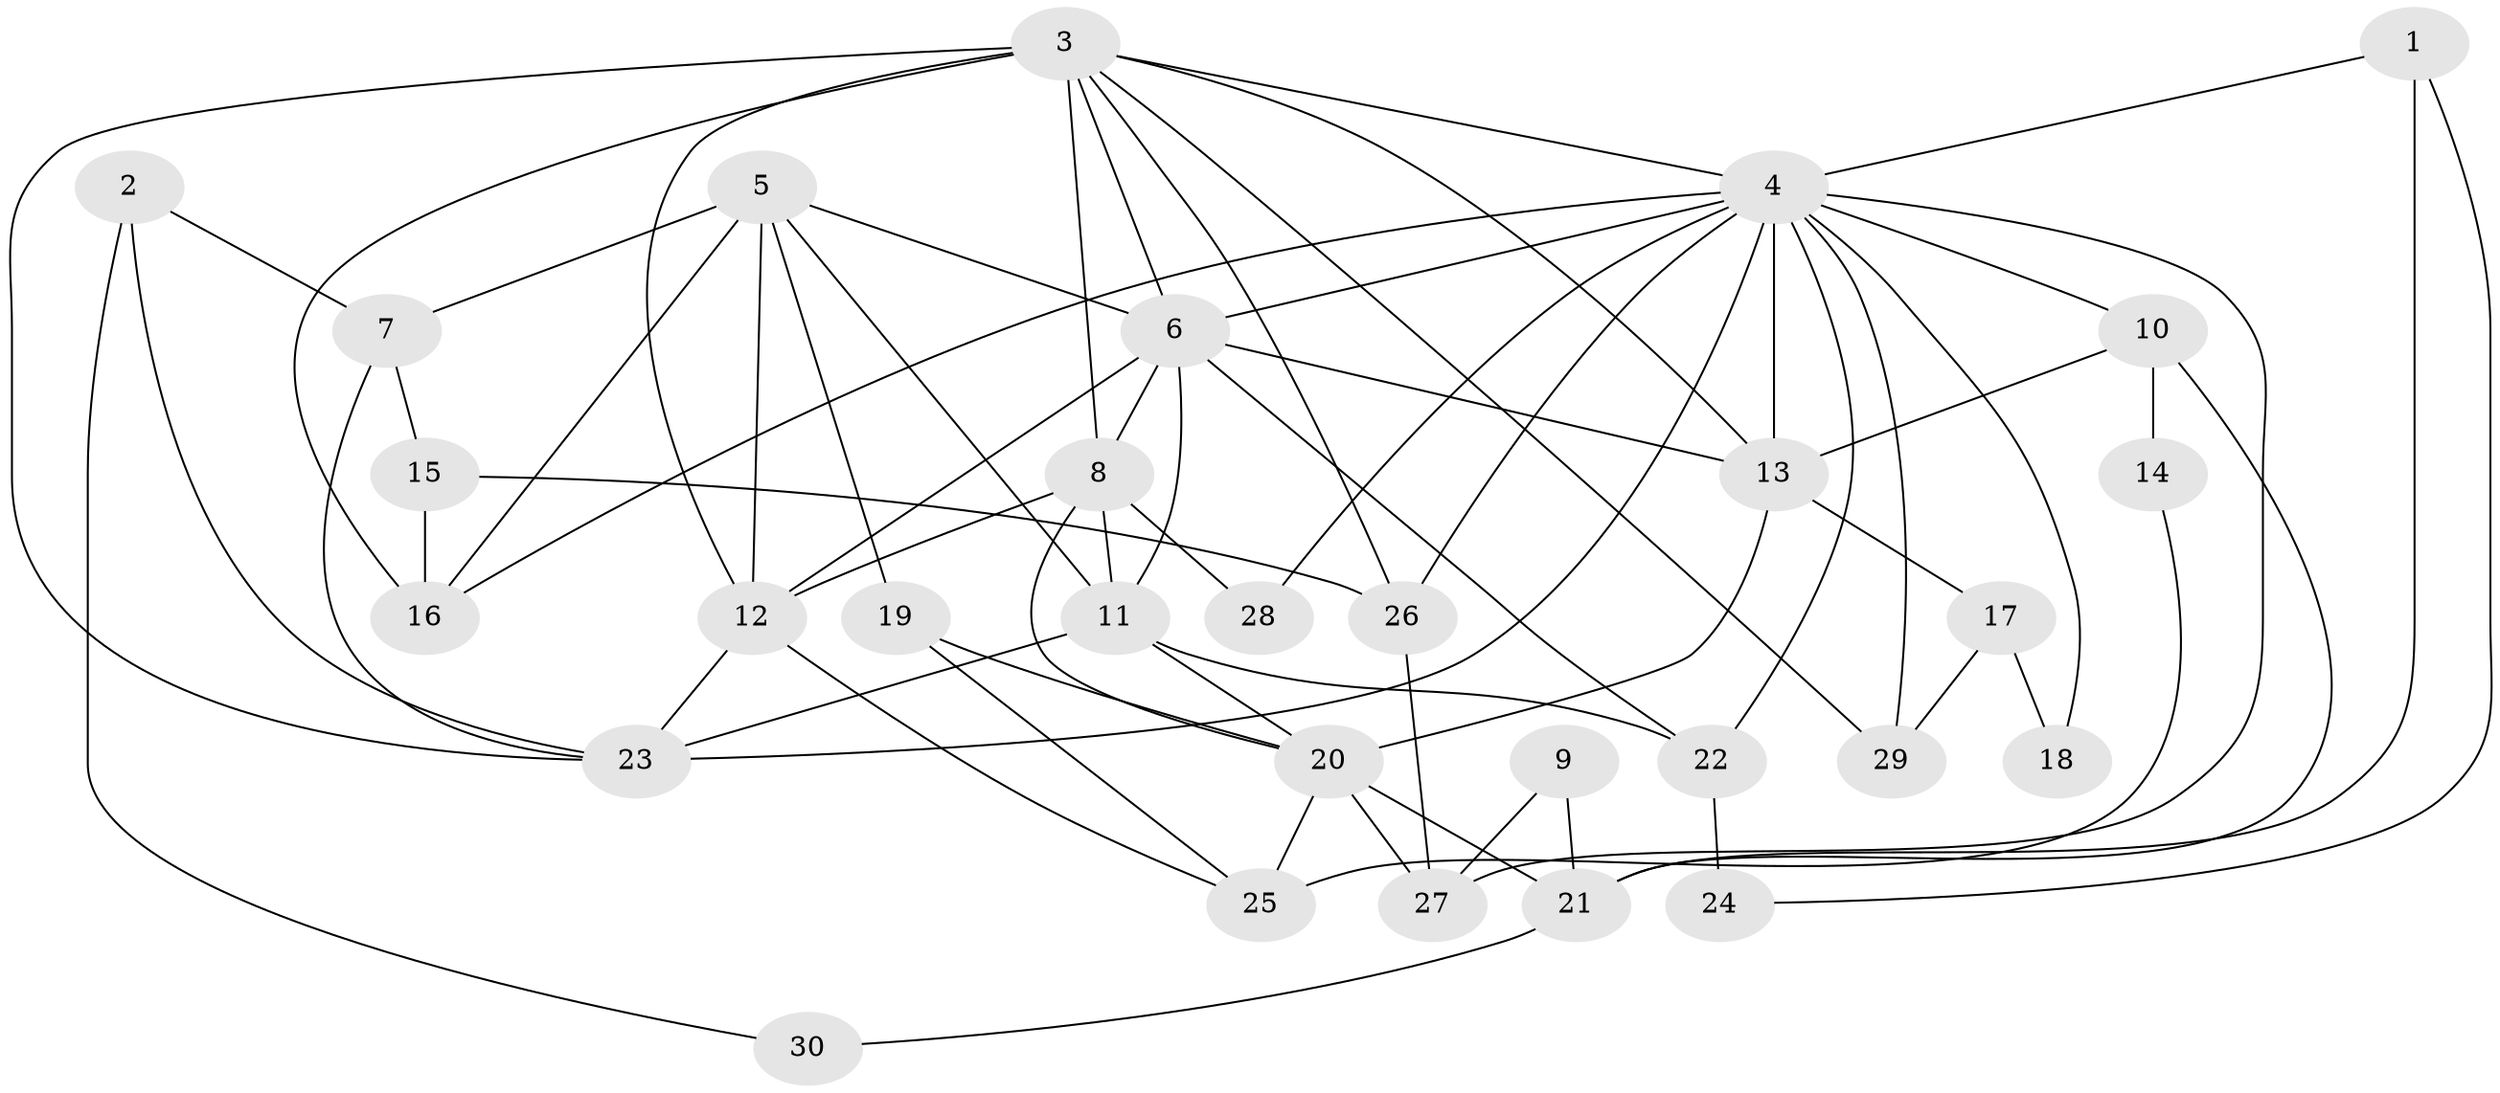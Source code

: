 // original degree distribution, {3: 0.25, 7: 0.05, 4: 0.35, 6: 0.1, 5: 0.13333333333333333, 2: 0.11666666666666667}
// Generated by graph-tools (version 1.1) at 2025/36/03/09/25 02:36:24]
// undirected, 30 vertices, 68 edges
graph export_dot {
graph [start="1"]
  node [color=gray90,style=filled];
  1;
  2;
  3;
  4;
  5;
  6;
  7;
  8;
  9;
  10;
  11;
  12;
  13;
  14;
  15;
  16;
  17;
  18;
  19;
  20;
  21;
  22;
  23;
  24;
  25;
  26;
  27;
  28;
  29;
  30;
  1 -- 4 [weight=1.0];
  1 -- 21 [weight=1.0];
  1 -- 24 [weight=1.0];
  2 -- 7 [weight=1.0];
  2 -- 23 [weight=1.0];
  2 -- 30 [weight=1.0];
  3 -- 4 [weight=1.0];
  3 -- 6 [weight=1.0];
  3 -- 8 [weight=1.0];
  3 -- 12 [weight=1.0];
  3 -- 13 [weight=2.0];
  3 -- 16 [weight=4.0];
  3 -- 23 [weight=1.0];
  3 -- 26 [weight=1.0];
  3 -- 29 [weight=1.0];
  4 -- 6 [weight=2.0];
  4 -- 10 [weight=2.0];
  4 -- 13 [weight=1.0];
  4 -- 16 [weight=1.0];
  4 -- 18 [weight=1.0];
  4 -- 22 [weight=1.0];
  4 -- 23 [weight=1.0];
  4 -- 26 [weight=1.0];
  4 -- 27 [weight=1.0];
  4 -- 28 [weight=1.0];
  4 -- 29 [weight=1.0];
  5 -- 6 [weight=1.0];
  5 -- 7 [weight=1.0];
  5 -- 11 [weight=2.0];
  5 -- 12 [weight=2.0];
  5 -- 16 [weight=2.0];
  5 -- 19 [weight=1.0];
  6 -- 8 [weight=1.0];
  6 -- 11 [weight=2.0];
  6 -- 12 [weight=3.0];
  6 -- 13 [weight=1.0];
  6 -- 22 [weight=1.0];
  7 -- 15 [weight=1.0];
  7 -- 23 [weight=1.0];
  8 -- 11 [weight=1.0];
  8 -- 12 [weight=1.0];
  8 -- 20 [weight=1.0];
  8 -- 28 [weight=1.0];
  9 -- 21 [weight=1.0];
  9 -- 27 [weight=1.0];
  10 -- 13 [weight=1.0];
  10 -- 14 [weight=1.0];
  10 -- 21 [weight=1.0];
  11 -- 20 [weight=1.0];
  11 -- 22 [weight=1.0];
  11 -- 23 [weight=1.0];
  12 -- 23 [weight=1.0];
  12 -- 25 [weight=1.0];
  13 -- 17 [weight=1.0];
  13 -- 20 [weight=3.0];
  14 -- 25 [weight=1.0];
  15 -- 16 [weight=1.0];
  15 -- 26 [weight=1.0];
  17 -- 18 [weight=1.0];
  17 -- 29 [weight=1.0];
  19 -- 20 [weight=1.0];
  19 -- 25 [weight=1.0];
  20 -- 21 [weight=2.0];
  20 -- 25 [weight=1.0];
  20 -- 27 [weight=1.0];
  21 -- 30 [weight=1.0];
  22 -- 24 [weight=1.0];
  26 -- 27 [weight=1.0];
}
